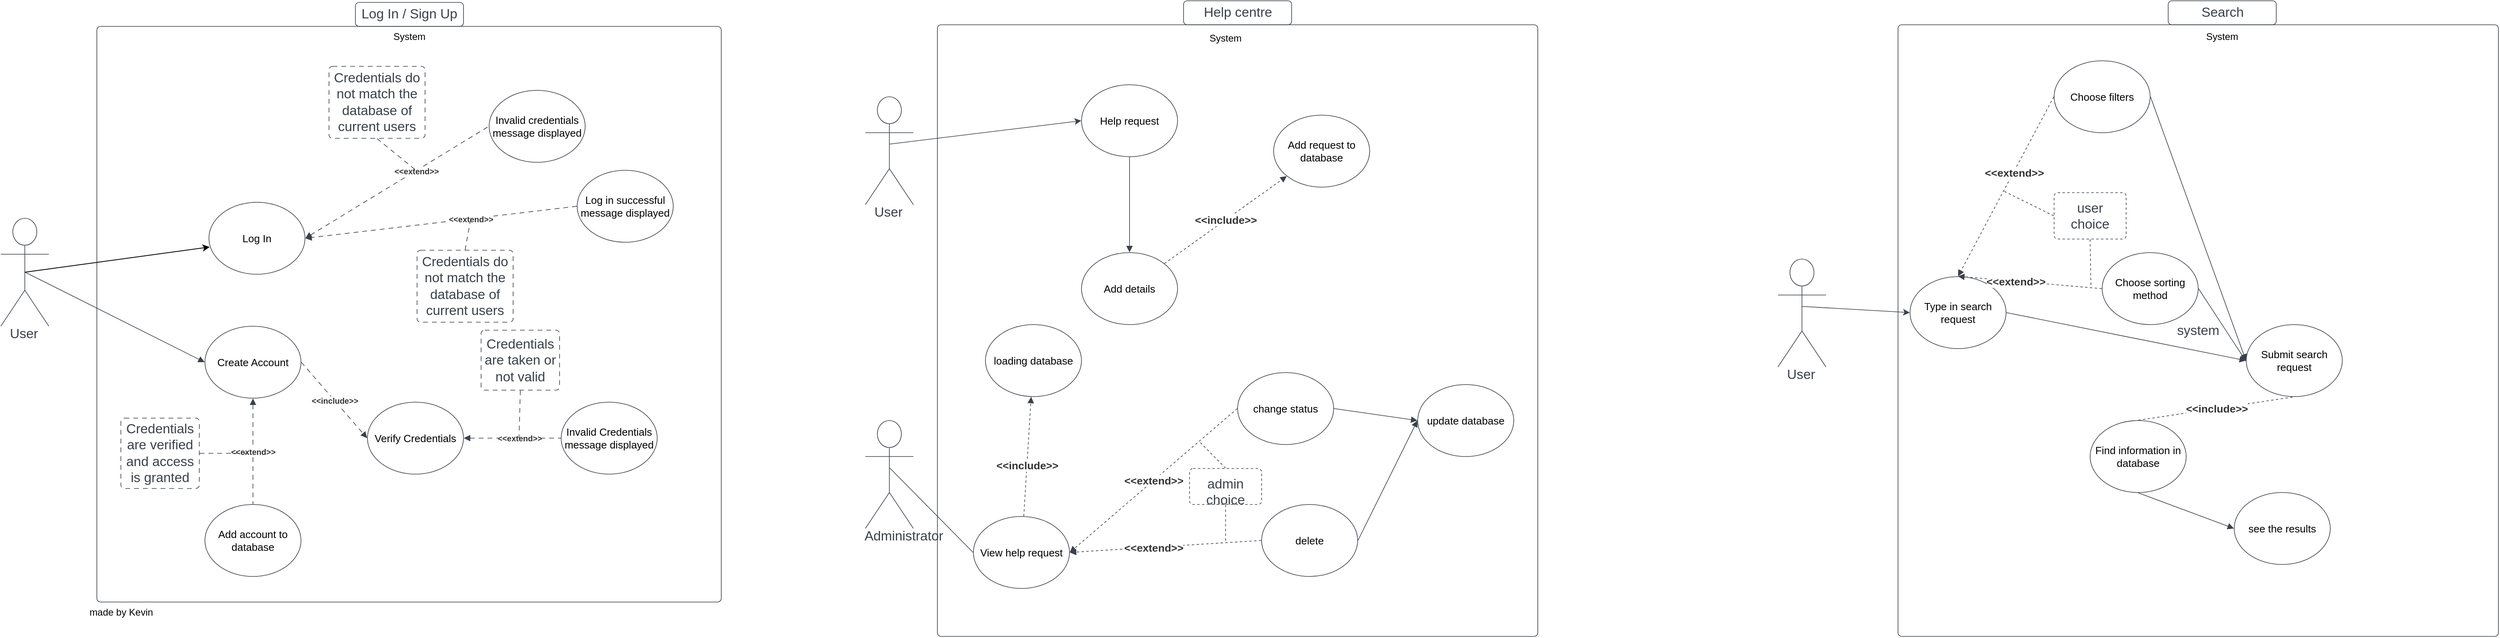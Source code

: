 <mxfile version="22.0.8" type="github">
  <diagram name="Page-1" id="Ytdvc4sDia0L2YPKh5zA">
    <mxGraphModel dx="1790" dy="2297" grid="1" gridSize="10" guides="1" tooltips="1" connect="1" arrows="1" fold="1" page="1" pageScale="1" pageWidth="827" pageHeight="1169" math="0" shadow="0">
      <root>
        <mxCell id="0" />
        <mxCell id="1" parent="0" />
        <mxCell id="6vR4dQL-GC3axhAhHZct-1" value="" style="html=1;overflow=block;blockSpacing=1;whiteSpace=wrap;container=1;pointerEvents=0;collapsible=0;recursiveResize=0;fontSize=16.7;fontColor=#3a414a;spacing=0;strokeColor=#3a414a;strokeOpacity=100;fillOpacity=0;rounded=1;absoluteArcSize=1;arcSize=9;fillColor=#000000;strokeWidth=0.8;lucidId=C6mC9e5NIt-3;" parent="1" vertex="1">
          <mxGeometry x="240" y="60" width="780" height="720" as="geometry" />
        </mxCell>
        <mxCell id="6vR4dQL-GC3axhAhHZct-6" value="Verify Credentials" style="html=1;overflow=block;blockSpacing=1;whiteSpace=wrap;ellipse;fontSize=13;spacing=3.8;strokeColor=#3a414a;strokeOpacity=100;rounded=1;absoluteArcSize=1;arcSize=9;strokeWidth=0.8;lucidId=j~mCf1Tzr66w;" parent="6vR4dQL-GC3axhAhHZct-1" vertex="1">
          <mxGeometry x="338" y="470" width="120" height="90" as="geometry" />
        </mxCell>
        <mxCell id="6vR4dQL-GC3axhAhHZct-12" value="Add account to database" style="html=1;overflow=block;blockSpacing=1;whiteSpace=wrap;ellipse;fontSize=13;spacing=3.8;strokeColor=#3a414a;strokeOpacity=100;rounded=1;absoluteArcSize=1;arcSize=9;strokeWidth=0.8;lucidId=IbnCg7UF-l9G;" parent="6vR4dQL-GC3axhAhHZct-1" vertex="1">
          <mxGeometry x="135" y="598" width="120" height="90" as="geometry" />
        </mxCell>
        <mxCell id="6vR4dQL-GC3axhAhHZct-25" value="Credentials are verified and access is granted" style="html=1;overflow=block;blockSpacing=1;whiteSpace=wrap;fontSize=16.7;fontColor=#3a414a;spacing=3.8;strokeColor=#3a414a;strokeOpacity=100;fillOpacity=0;rounded=1;absoluteArcSize=1;arcSize=9;fillColor=#000000;dashed=1;fixDash=1;dashPattern=6 5;strokeWidth=0.8;lucidId=aknCfjZeRp22;" parent="6vR4dQL-GC3axhAhHZct-1" vertex="1">
          <mxGeometry x="30" y="490" width="98" height="88" as="geometry" />
        </mxCell>
        <mxCell id="6vR4dQL-GC3axhAhHZct-4" value="Create Account" style="html=1;overflow=block;blockSpacing=1;whiteSpace=wrap;ellipse;fontSize=13;spacing=3.8;strokeColor=#3a414a;strokeOpacity=100;rounded=1;absoluteArcSize=1;arcSize=9;strokeWidth=0.8;lucidId=46mCivR2fwsK;" parent="6vR4dQL-GC3axhAhHZct-1" vertex="1">
          <mxGeometry x="135" y="375" width="120" height="90" as="geometry" />
        </mxCell>
        <mxCell id="6vR4dQL-GC3axhAhHZct-7" value="" style="html=1;jettySize=18;whiteSpace=wrap;fontSize=13;strokeColor=#3a414a;strokeOpacity=100;dashed=1;fixDash=1;dashPattern=6 5;strokeWidth=0.8;rounded=0;startArrow=none;endArrow=block;endFill=1;exitX=1.003;exitY=0.5;exitPerimeter=0;entryX=-0.003;entryY=0.5;entryPerimeter=0;lucidId=L~mCyPB0vYqP;" parent="6vR4dQL-GC3axhAhHZct-1" source="6vR4dQL-GC3axhAhHZct-4" target="6vR4dQL-GC3axhAhHZct-6" edge="1">
          <mxGeometry width="100" height="100" relative="1" as="geometry">
            <Array as="points" />
          </mxGeometry>
        </mxCell>
        <mxCell id="6vR4dQL-GC3axhAhHZct-8" value="&amp;lt;&amp;lt;include&amp;gt;&amp;gt;" style="text;html=1;resizable=0;labelBackgroundColor=default;align=center;verticalAlign=middle;fontStyle=1;fontColor=#333333;fontSize=10;" parent="6vR4dQL-GC3axhAhHZct-7" vertex="1">
          <mxGeometry relative="1" as="geometry" />
        </mxCell>
        <mxCell id="6vR4dQL-GC3axhAhHZct-13" value="" style="html=1;jettySize=18;whiteSpace=wrap;fontSize=13;strokeColor=#3a414a;strokeOpacity=100;dashed=1;fixDash=1;dashPattern=6 5;strokeWidth=0.8;rounded=0;startArrow=block;startFill=1;endArrow=none;exitX=0.5;exitY=1.004;exitPerimeter=0;entryX=0.5;entryY=-0.004;entryPerimeter=0;lucidId=VbnCiAbkZU~H;" parent="6vR4dQL-GC3axhAhHZct-1" source="6vR4dQL-GC3axhAhHZct-4" target="6vR4dQL-GC3axhAhHZct-12" edge="1">
          <mxGeometry width="100" height="100" relative="1" as="geometry">
            <Array as="points" />
          </mxGeometry>
        </mxCell>
        <mxCell id="6vR4dQL-GC3axhAhHZct-14" value="&amp;lt;&amp;lt;extend&amp;gt;&amp;gt;" style="text;html=1;resizable=0;labelBackgroundColor=default;align=center;verticalAlign=middle;fontStyle=1;fontColor=#333333;fontSize=10;" parent="6vR4dQL-GC3axhAhHZct-13" vertex="1">
          <mxGeometry relative="1" as="geometry" />
        </mxCell>
        <mxCell id="6vR4dQL-GC3axhAhHZct-15" value="Invalid Credentials message displayed" style="html=1;overflow=block;blockSpacing=1;whiteSpace=wrap;ellipse;fontSize=13;spacing=3.8;strokeColor=#3a414a;strokeOpacity=100;rounded=1;absoluteArcSize=1;arcSize=9;strokeWidth=0.8;lucidId=2cnCjqfVAo9T;" parent="6vR4dQL-GC3axhAhHZct-1" vertex="1">
          <mxGeometry x="580" y="470" width="120" height="90" as="geometry" />
        </mxCell>
        <mxCell id="6vR4dQL-GC3axhAhHZct-16" value="" style="html=1;jettySize=18;whiteSpace=wrap;fontSize=13;strokeColor=#3a414a;strokeOpacity=100;dashed=1;fixDash=1;dashPattern=6 5;strokeWidth=0.8;rounded=0;startArrow=block;startFill=1;endArrow=none;exitX=1.003;exitY=0.5;exitPerimeter=0;entryX=-0.003;entryY=0.5;entryPerimeter=0;lucidId=venC4A-9usjn;" parent="6vR4dQL-GC3axhAhHZct-1" source="6vR4dQL-GC3axhAhHZct-6" target="6vR4dQL-GC3axhAhHZct-15" edge="1">
          <mxGeometry width="100" height="100" relative="1" as="geometry">
            <Array as="points" />
          </mxGeometry>
        </mxCell>
        <mxCell id="6vR4dQL-GC3axhAhHZct-17" value="&amp;lt;&amp;lt;extend&amp;gt;&amp;gt;" style="text;html=1;resizable=0;labelBackgroundColor=default;align=center;verticalAlign=middle;fontStyle=1;fontColor=#333333;fontSize=10;" parent="6vR4dQL-GC3axhAhHZct-16" vertex="1">
          <mxGeometry x="0.137" relative="1" as="geometry" />
        </mxCell>
        <mxCell id="6vR4dQL-GC3axhAhHZct-18" value="Credentials are taken or not valid" style="html=1;overflow=block;blockSpacing=1;whiteSpace=wrap;fontSize=16.7;fontColor=#3a414a;spacing=3.8;strokeColor=#3a414a;strokeOpacity=100;fillOpacity=0;rounded=1;absoluteArcSize=1;arcSize=9;fillColor=#000000;dashed=1;fixDash=1;dashPattern=6 5;strokeWidth=0.8;lucidId=-enCEf3ejthg;" parent="6vR4dQL-GC3axhAhHZct-1" vertex="1">
          <mxGeometry x="480" y="380" width="98" height="75" as="geometry" />
        </mxCell>
        <mxCell id="6vR4dQL-GC3axhAhHZct-19" value="" style="html=1;jettySize=18;whiteSpace=wrap;fontSize=13;strokeColor=#3a414a;strokeOpacity=100;dashed=1;fixDash=1;dashPattern=6 5;strokeWidth=0.8;rounded=0;startArrow=none;endArrow=none;exitX=0.5;exitY=1.005;exitPerimeter=0;lucidId=JgnC6-sNVd.s;entryX=0;entryY=0;entryDx=0;entryDy=0;" parent="6vR4dQL-GC3axhAhHZct-1" source="6vR4dQL-GC3axhAhHZct-18" target="6vR4dQL-GC3axhAhHZct-17" edge="1">
          <mxGeometry width="100" height="100" relative="1" as="geometry">
            <Array as="points" />
            <mxPoint x="510" y="195" as="targetPoint" />
          </mxGeometry>
        </mxCell>
        <mxCell id="6vR4dQL-GC3axhAhHZct-50" value="Log In" style="html=1;overflow=block;blockSpacing=1;whiteSpace=wrap;ellipse;fontSize=13;spacing=3.8;strokeColor=#3a414a;strokeOpacity=100;rounded=1;absoluteArcSize=1;arcSize=9;strokeWidth=0.8;lucidId=1TnCeRcBgIai;" parent="6vR4dQL-GC3axhAhHZct-1" vertex="1">
          <mxGeometry x="140" y="220" width="120" height="90" as="geometry" />
        </mxCell>
        <mxCell id="6vR4dQL-GC3axhAhHZct-51" value="Invalid credentials message displayed" style="html=1;overflow=block;blockSpacing=1;whiteSpace=wrap;ellipse;fontSize=13;spacing=3.8;strokeColor=#3a414a;strokeOpacity=100;rounded=1;absoluteArcSize=1;arcSize=9;strokeWidth=0.8;lucidId=mUnCxv-QGtzJ;" parent="6vR4dQL-GC3axhAhHZct-1" vertex="1">
          <mxGeometry x="490" y="80" width="120" height="90" as="geometry" />
        </mxCell>
        <mxCell id="6vR4dQL-GC3axhAhHZct-52" value="" style="html=1;jettySize=18;whiteSpace=wrap;fontSize=13;strokeColor=#3a414a;strokeOpacity=100;dashed=1;fixDash=1;dashPattern=6 5;strokeWidth=0.8;rounded=0;startArrow=block;startFill=1;endArrow=none;exitX=1.003;exitY=0.5;exitPerimeter=0;entryX=-0.003;entryY=0.5;entryPerimeter=0;lucidId=pUnCNJh5Bu_f;" parent="6vR4dQL-GC3axhAhHZct-1" source="6vR4dQL-GC3axhAhHZct-50" target="6vR4dQL-GC3axhAhHZct-51" edge="1">
          <mxGeometry width="100" height="100" relative="1" as="geometry">
            <Array as="points" />
          </mxGeometry>
        </mxCell>
        <mxCell id="6vR4dQL-GC3axhAhHZct-53" value="&amp;lt;&amp;lt;extend&amp;gt;&amp;gt;" style="text;html=1;resizable=0;labelBackgroundColor=default;align=center;verticalAlign=middle;fontStyle=1;fontColor=#333333;fontSize=10;" parent="6vR4dQL-GC3axhAhHZct-52" vertex="1">
          <mxGeometry x="0.208" relative="1" as="geometry" />
        </mxCell>
        <mxCell id="6vR4dQL-GC3axhAhHZct-54" value="Credentials do not match the database of current users" style="html=1;overflow=block;blockSpacing=1;whiteSpace=wrap;fontSize=16.7;fontColor=#3a414a;spacing=3.8;strokeColor=#3a414a;strokeOpacity=100;fillOpacity=0;rounded=1;absoluteArcSize=1;arcSize=9;fillColor=#000000;dashed=1;fixDash=1;dashPattern=6 5;strokeWidth=0.8;lucidId=3UnC29L0p1P6;" parent="6vR4dQL-GC3axhAhHZct-1" vertex="1">
          <mxGeometry x="290" y="50" width="120" height="90" as="geometry" />
        </mxCell>
        <mxCell id="6vR4dQL-GC3axhAhHZct-55" value="" style="html=1;jettySize=18;whiteSpace=wrap;fontSize=13;strokeColor=#3a414a;strokeOpacity=100;dashed=1;fixDash=1;dashPattern=6 5;strokeWidth=0.8;rounded=0;startArrow=none;endArrow=none;exitX=0.5;exitY=1.004;exitPerimeter=0;lucidId=wVnC6unMUMuJ;entryX=0;entryY=0;entryDx=0;entryDy=0;" parent="6vR4dQL-GC3axhAhHZct-1" source="6vR4dQL-GC3axhAhHZct-54" target="6vR4dQL-GC3axhAhHZct-53" edge="1">
          <mxGeometry width="100" height="100" relative="1" as="geometry">
            <Array as="points" />
            <mxPoint x="320" y="190" as="targetPoint" />
          </mxGeometry>
        </mxCell>
        <mxCell id="6vR4dQL-GC3axhAhHZct-56" value="Log in successful message displayed" style="html=1;overflow=block;blockSpacing=1;whiteSpace=wrap;ellipse;fontSize=13;spacing=3.8;strokeColor=#3a414a;strokeOpacity=100;rounded=1;absoluteArcSize=1;arcSize=9;strokeWidth=0.8;lucidId=MVnCm_vyAcN7;" parent="6vR4dQL-GC3axhAhHZct-1" vertex="1">
          <mxGeometry x="600" y="180" width="120" height="90" as="geometry" />
        </mxCell>
        <mxCell id="6vR4dQL-GC3axhAhHZct-57" value="" style="html=1;jettySize=18;whiteSpace=wrap;fontSize=13;strokeColor=#3a414a;strokeOpacity=100;dashed=1;fixDash=1;dashPattern=6 5;strokeWidth=0.8;rounded=0;startArrow=none;endArrow=block;endFill=1;exitX=-0.003;exitY=0.5;exitPerimeter=0;entryX=1.003;entryY=0.5;entryPerimeter=0;lucidId=PVnCwPI7EpMv;" parent="6vR4dQL-GC3axhAhHZct-1" source="6vR4dQL-GC3axhAhHZct-56" target="6vR4dQL-GC3axhAhHZct-50" edge="1">
          <mxGeometry width="100" height="100" relative="1" as="geometry">
            <Array as="points" />
          </mxGeometry>
        </mxCell>
        <mxCell id="6vR4dQL-GC3axhAhHZct-58" value="&amp;lt;&amp;lt;extend&amp;gt;&amp;gt;" style="text;html=1;resizable=0;labelBackgroundColor=default;align=center;verticalAlign=middle;fontStyle=1;fontColor=#333333;fontSize=10;" parent="6vR4dQL-GC3axhAhHZct-57" vertex="1">
          <mxGeometry x="-0.219" relative="1" as="geometry" />
        </mxCell>
        <mxCell id="6vR4dQL-GC3axhAhHZct-59" value="Credentials do not match the database of current users" style="html=1;overflow=block;blockSpacing=1;whiteSpace=wrap;fontSize=16.7;fontColor=#3a414a;spacing=3.8;strokeColor=#3a414a;strokeOpacity=100;fillOpacity=0;rounded=1;absoluteArcSize=1;arcSize=9;fillColor=#000000;dashed=1;fixDash=1;dashPattern=6 5;strokeWidth=0.8;lucidId=vWnCCHJRT5i2;" parent="6vR4dQL-GC3axhAhHZct-1" vertex="1">
          <mxGeometry x="400" y="280" width="120" height="90" as="geometry" />
        </mxCell>
        <mxCell id="6vR4dQL-GC3axhAhHZct-60" value="" style="html=1;jettySize=18;whiteSpace=wrap;fontSize=13;strokeColor=#3a414a;strokeOpacity=100;dashed=1;fixDash=1;dashPattern=6 5;strokeWidth=0.8;rounded=0;startArrow=none;endArrow=none;exitX=0.5;exitY=-0.004;exitPerimeter=0;lucidId=HWnCu70s5fXD;entryX=0;entryY=0;entryDx=0;entryDy=0;" parent="6vR4dQL-GC3axhAhHZct-1" source="6vR4dQL-GC3axhAhHZct-59" target="6vR4dQL-GC3axhAhHZct-58" edge="1">
          <mxGeometry width="100" height="100" relative="1" as="geometry">
            <Array as="points" />
            <mxPoint x="320" y="310" as="targetPoint" />
          </mxGeometry>
        </mxCell>
        <mxCell id="6vR4dQL-GC3axhAhHZct-3" value="User" style="html=1;overflow=block;blockSpacing=1;shape=umlActor;labelPosition=center;verticalLabelPosition=bottom;verticalAlign=top;whiteSpace=nowrap;fontSize=16.7;fontColor=#3a414a;spacing=0;strokeColor=#3a414a;strokeOpacity=100;rounded=1;absoluteArcSize=1;arcSize=9;strokeWidth=0.8;lucidId=U6mCrDSgNbLb;" parent="1" vertex="1">
          <mxGeometry x="120" y="300" width="60" height="135" as="geometry" />
        </mxCell>
        <mxCell id="6vR4dQL-GC3axhAhHZct-5" value="" style="html=1;jettySize=18;whiteSpace=wrap;fontSize=13;strokeColor=#3a414a;strokeOpacity=100;strokeWidth=0.8;rounded=0;startArrow=block;startFill=1;endArrow=none;exitX=-0.003;exitY=0.5;exitPerimeter=0;entryX=0.507;entryY=0.5;entryPerimeter=0;lucidId=..mC2ShL9e-b;" parent="1" source="6vR4dQL-GC3axhAhHZct-4" target="6vR4dQL-GC3axhAhHZct-3" edge="1">
          <mxGeometry width="100" height="100" relative="1" as="geometry">
            <Array as="points" />
          </mxGeometry>
        </mxCell>
        <mxCell id="6vR4dQL-GC3axhAhHZct-26" value="" style="html=1;jettySize=18;whiteSpace=wrap;fontSize=13;strokeColor=#3a414a;strokeOpacity=100;dashed=1;fixDash=1;dashPattern=6 5;strokeWidth=0.8;rounded=0;startArrow=none;endArrow=none;exitX=1.004;exitY=0.5;exitPerimeter=0;lucidId=DknCMLLJci.X;" parent="1" source="6vR4dQL-GC3axhAhHZct-25" edge="1">
          <mxGeometry width="100" height="100" relative="1" as="geometry">
            <Array as="points" />
            <mxPoint x="430" y="594" as="targetPoint" />
          </mxGeometry>
        </mxCell>
        <mxCell id="6vR4dQL-GC3axhAhHZct-31" value="Log In / Sign Up" style="html=1;overflow=block;blockSpacing=1;whiteSpace=wrap;fontSize=16.7;fontColor=#3a414a;spacing=3.8;strokeColor=#3a414a;strokeOpacity=100;fillOpacity=0;rounded=1;absoluteArcSize=1;arcSize=9;fillColor=#000000;strokeWidth=0.8;lucidId=YAnCTzveyhfe;" parent="1" vertex="1">
          <mxGeometry x="563" y="30" width="135" height="30" as="geometry" />
        </mxCell>
        <mxCell id="6vR4dQL-GC3axhAhHZct-46" value="System" style="text;html=1;align=center;verticalAlign=middle;resizable=0;points=[];autosize=1;strokeColor=none;fillColor=none;" parent="1" vertex="1">
          <mxGeometry x="600" y="58" width="60" height="30" as="geometry" />
        </mxCell>
        <mxCell id="6vR4dQL-GC3axhAhHZct-48" value="made by Kevin" style="text;html=1;align=center;verticalAlign=middle;resizable=0;points=[];autosize=1;strokeColor=none;fillColor=none;" parent="1" vertex="1">
          <mxGeometry x="220" y="778" width="100" height="30" as="geometry" />
        </mxCell>
        <mxCell id="6vR4dQL-GC3axhAhHZct-61" style="rounded=0;orthogonalLoop=1;jettySize=auto;html=1;exitX=0.5;exitY=0.5;exitDx=0;exitDy=0;exitPerimeter=0;entryX=0.008;entryY=0.622;entryDx=0;entryDy=0;entryPerimeter=0;" parent="1" source="6vR4dQL-GC3axhAhHZct-3" target="6vR4dQL-GC3axhAhHZct-50" edge="1">
          <mxGeometry relative="1" as="geometry" />
        </mxCell>
        <mxCell id="1OJHstHyKNJNklW6DiGo-155" value="" style="html=1;overflow=block;blockSpacing=1;whiteSpace=wrap;container=1;pointerEvents=0;collapsible=0;recursiveResize=0;fontSize=16.7;fontColor=#3a414a;spacing=0;strokeColor=#3a414a;strokeOpacity=100;fillOpacity=0;rounded=1;absoluteArcSize=1;arcSize=9;fillColor=#000000;strokeWidth=0.8;lucidId=BeGFD0pLSkw_;" parent="1" vertex="1">
          <mxGeometry x="1290" y="58" width="750" height="765" as="geometry" />
        </mxCell>
        <mxCell id="Bqvic-vJyQrLB7bYGRzd-67" value="System" style="text;html=1;strokeColor=none;fillColor=none;align=center;verticalAlign=middle;whiteSpace=wrap;rounded=0;" vertex="1" parent="1OJHstHyKNJNklW6DiGo-155">
          <mxGeometry x="330" y="2" width="60" height="30" as="geometry" />
        </mxCell>
        <mxCell id="1OJHstHyKNJNklW6DiGo-156" value="User" style="html=1;overflow=block;blockSpacing=1;shape=umlActor;labelPosition=center;verticalLabelPosition=bottom;verticalAlign=top;whiteSpace=nowrap;fontSize=16.7;fontColor=#3a414a;spacing=0;strokeColor=#3a414a;strokeOpacity=100;rounded=1;absoluteArcSize=1;arcSize=9;strokeWidth=0.8;lucidId=vpGFVkSyYXx9;" parent="1" vertex="1">
          <mxGeometry x="1200" y="148" width="60" height="135" as="geometry" />
        </mxCell>
        <mxCell id="1OJHstHyKNJNklW6DiGo-157" value="Help request" style="html=1;overflow=block;blockSpacing=1;whiteSpace=wrap;ellipse;fontSize=13;spacing=3.8;strokeColor=#3a414a;strokeOpacity=100;rounded=1;absoluteArcSize=1;arcSize=9;strokeWidth=0.8;lucidId=ZpGFaHIB0dEf;" parent="1" vertex="1">
          <mxGeometry x="1470" y="133" width="120" height="90" as="geometry" />
        </mxCell>
        <mxCell id="1OJHstHyKNJNklW6DiGo-158" value="Add request to database" style="html=1;overflow=block;blockSpacing=1;whiteSpace=wrap;ellipse;fontSize=13;spacing=3.8;strokeColor=#3a414a;strokeOpacity=100;rounded=1;absoluteArcSize=1;arcSize=9;strokeWidth=0.8;lucidId=GtGF5D6FXER~;" parent="1" vertex="1">
          <mxGeometry x="1710" y="171" width="120" height="90" as="geometry" />
        </mxCell>
        <mxCell id="1OJHstHyKNJNklW6DiGo-159" value="" style="html=1;jettySize=18;whiteSpace=wrap;fontSize=13;strokeColor=#3a414a;strokeOpacity=100;strokeWidth=0.8;rounded=0;startArrow=none;exitX=0.506;exitY=0.439;exitPerimeter=0;entryX=-0.003;entryY=0.5;entryPerimeter=0;lucidId=4uGFILEftq11;" parent="1" source="1OJHstHyKNJNklW6DiGo-156" target="1OJHstHyKNJNklW6DiGo-157" edge="1">
          <mxGeometry width="100" height="100" relative="1" as="geometry">
            <Array as="points" />
          </mxGeometry>
        </mxCell>
        <mxCell id="1OJHstHyKNJNklW6DiGo-160" value="Add details" style="html=1;overflow=block;blockSpacing=1;whiteSpace=wrap;ellipse;fontSize=13;spacing=3.8;strokeColor=#3a414a;strokeOpacity=100;rounded=1;absoluteArcSize=1;arcSize=9;strokeWidth=0.8;lucidId=4vGFCigN5jJ.;" parent="1" vertex="1">
          <mxGeometry x="1470" y="343" width="120" height="90" as="geometry" />
        </mxCell>
        <mxCell id="1OJHstHyKNJNklW6DiGo-161" value="" style="html=1;jettySize=18;whiteSpace=wrap;fontSize=13;strokeColor=#3a414a;strokeOpacity=100;strokeWidth=0.8;rounded=0;startArrow=none;endArrow=block;endFill=1;exitX=0.5;exitY=1.004;exitPerimeter=0;entryX=0.5;entryY=-0.004;entryPerimeter=0;lucidId=jwGFqHiYJGC7;" parent="1" source="1OJHstHyKNJNklW6DiGo-157" target="1OJHstHyKNJNklW6DiGo-160" edge="1">
          <mxGeometry width="100" height="100" relative="1" as="geometry">
            <Array as="points" />
          </mxGeometry>
        </mxCell>
        <mxCell id="1OJHstHyKNJNklW6DiGo-162" value="" style="html=1;jettySize=18;whiteSpace=wrap;fontSize=13;strokeColor=#3a414a;strokeOpacity=100;dashed=1;fixDash=1;strokeWidth=0.8;rounded=0;startArrow=none;endArrow=block;endFill=1;exitX=0.863;exitY=0.152;exitPerimeter=0;entryX=0.137;entryY=0.848;entryPerimeter=0;lucidId=JwGFjEyW~94H;" parent="1" source="1OJHstHyKNJNklW6DiGo-160" target="1OJHstHyKNJNklW6DiGo-158" edge="1">
          <mxGeometry width="100" height="100" relative="1" as="geometry">
            <Array as="points" />
          </mxGeometry>
        </mxCell>
        <mxCell id="1OJHstHyKNJNklW6DiGo-163" value="&amp;lt;&amp;lt;include&amp;gt;&amp;gt;" style="text;html=1;resizable=0;labelBackgroundColor=default;align=center;verticalAlign=middle;fontStyle=1;fontColor=#333333;fontSize=13.3;" parent="1OJHstHyKNJNklW6DiGo-162" vertex="1">
          <mxGeometry relative="1" as="geometry" />
        </mxCell>
        <mxCell id="1OJHstHyKNJNklW6DiGo-164" value="Administrator" style="html=1;overflow=block;blockSpacing=1;shape=umlActor;labelPosition=center;verticalLabelPosition=bottom;verticalAlign=top;whiteSpace=nowrap;fontSize=16.7;fontColor=#3a414a;spacing=0;strokeColor=#3a414a;strokeOpacity=100;rounded=1;absoluteArcSize=1;arcSize=9;strokeWidth=0.8;lucidId=nzGFpYim143f;" parent="1" vertex="1">
          <mxGeometry x="1200" y="553" width="60" height="135" as="geometry" />
        </mxCell>
        <mxCell id="1OJHstHyKNJNklW6DiGo-165" value="View help request" style="html=1;overflow=block;blockSpacing=1;whiteSpace=wrap;ellipse;fontSize=13;spacing=3.8;strokeColor=#3a414a;strokeOpacity=100;rounded=1;absoluteArcSize=1;arcSize=9;strokeWidth=0.8;lucidId=.zGFiMqKMeuo;" parent="1" vertex="1">
          <mxGeometry x="1335" y="673" width="120" height="90" as="geometry" />
        </mxCell>
        <mxCell id="1OJHstHyKNJNklW6DiGo-166" value="" style="html=1;jettySize=18;whiteSpace=wrap;fontSize=13;strokeColor=#3a414a;strokeOpacity=100;strokeWidth=0.8;rounded=0;startArrow=none;endArrow=none;exitX=0.506;exitY=0.439;exitPerimeter=0;entryX=-0.003;entryY=0.5;entryPerimeter=0;lucidId=JIGFXTbBV3~T;" parent="1" source="1OJHstHyKNJNklW6DiGo-164" target="1OJHstHyKNJNklW6DiGo-165" edge="1">
          <mxGeometry width="100" height="100" relative="1" as="geometry">
            <Array as="points" />
          </mxGeometry>
        </mxCell>
        <mxCell id="1OJHstHyKNJNklW6DiGo-167" value="loading database" style="html=1;overflow=block;blockSpacing=1;whiteSpace=wrap;ellipse;fontSize=13;spacing=3.8;strokeColor=#3a414a;strokeOpacity=100;rounded=1;absoluteArcSize=1;arcSize=9;strokeWidth=0.8;lucidId=fMGF3glqqR0~;" parent="1" vertex="1">
          <mxGeometry x="1350" y="433" width="120" height="90" as="geometry" />
        </mxCell>
        <mxCell id="1OJHstHyKNJNklW6DiGo-168" value="change status" style="html=1;overflow=block;blockSpacing=1;whiteSpace=wrap;ellipse;fontSize=13;spacing=3.8;strokeColor=#3a414a;strokeOpacity=100;rounded=1;absoluteArcSize=1;arcSize=9;strokeWidth=0.8;lucidId=aNGFNYM4~sqP;" parent="1" vertex="1">
          <mxGeometry x="1665" y="493" width="120" height="90" as="geometry" />
        </mxCell>
        <mxCell id="1OJHstHyKNJNklW6DiGo-169" value="delete" style="html=1;overflow=block;blockSpacing=1;whiteSpace=wrap;ellipse;fontSize=13;spacing=3.8;strokeColor=#3a414a;strokeOpacity=100;rounded=1;absoluteArcSize=1;arcSize=9;strokeWidth=0.8;lucidId=_NGFpUlW80gB;" parent="1" vertex="1">
          <mxGeometry x="1695" y="658" width="120" height="90" as="geometry" />
        </mxCell>
        <mxCell id="1OJHstHyKNJNklW6DiGo-170" value="update database" style="html=1;overflow=block;blockSpacing=1;whiteSpace=wrap;ellipse;fontSize=13;spacing=3.8;strokeColor=#3a414a;strokeOpacity=100;rounded=1;absoluteArcSize=1;arcSize=9;strokeWidth=0.8;lucidId=qOGFqpb~3_iu;" parent="1" vertex="1">
          <mxGeometry x="1890" y="508" width="120" height="90" as="geometry" />
        </mxCell>
        <mxCell id="1OJHstHyKNJNklW6DiGo-171" value="" style="html=1;jettySize=18;whiteSpace=wrap;fontSize=13;strokeColor=#3a414a;strokeOpacity=100;dashed=1;fixDash=1;strokeWidth=0.8;rounded=0;startArrow=none;endArrow=block;endFill=1;exitX=0.524;exitY=-0.003;exitPerimeter=0;entryX=0.476;entryY=1.003;entryPerimeter=0;lucidId=QOGFMjzzVc_C;" parent="1" source="1OJHstHyKNJNklW6DiGo-165" target="1OJHstHyKNJNklW6DiGo-167" edge="1">
          <mxGeometry width="100" height="100" relative="1" as="geometry">
            <Array as="points" />
          </mxGeometry>
        </mxCell>
        <mxCell id="1OJHstHyKNJNklW6DiGo-172" value="&amp;lt;&amp;lt;include&amp;gt;&amp;gt;" style="text;html=1;resizable=0;labelBackgroundColor=default;align=center;verticalAlign=middle;fontStyle=1;fontColor=#333333;fontSize=13.3;" parent="1OJHstHyKNJNklW6DiGo-171" vertex="1">
          <mxGeometry x="-0.145" relative="1" as="geometry" />
        </mxCell>
        <mxCell id="1OJHstHyKNJNklW6DiGo-173" value="" style="html=1;jettySize=18;whiteSpace=wrap;fontSize=13;strokeColor=#3a414a;strokeOpacity=100;dashed=1;fixDash=1;strokeWidth=0.8;rounded=0;startArrow=none;endArrow=block;endFill=1;exitX=-0.003;exitY=0.5;exitPerimeter=0;entryX=1.003;entryY=0.5;entryPerimeter=0;lucidId=vPGFeowx-j0X;" parent="1" source="1OJHstHyKNJNklW6DiGo-169" target="1OJHstHyKNJNklW6DiGo-165" edge="1">
          <mxGeometry width="100" height="100" relative="1" as="geometry">
            <Array as="points" />
          </mxGeometry>
        </mxCell>
        <mxCell id="1OJHstHyKNJNklW6DiGo-174" value="&amp;lt;&amp;lt;extend&amp;gt;&amp;gt;" style="text;html=1;resizable=0;labelBackgroundColor=default;align=center;verticalAlign=middle;fontStyle=1;fontColor=#333333;fontSize=13.3;" parent="1OJHstHyKNJNklW6DiGo-173" vertex="1">
          <mxGeometry x="0.127" relative="1" as="geometry" />
        </mxCell>
        <mxCell id="1OJHstHyKNJNklW6DiGo-175" value="" style="html=1;jettySize=18;whiteSpace=wrap;fontSize=13;strokeColor=#3a414a;strokeOpacity=100;dashed=1;fixDash=1;strokeWidth=0.8;rounded=0;startArrow=none;endArrow=block;endFill=1;exitX=-0.003;exitY=0.5;exitPerimeter=0;entryX=1.003;entryY=0.5;entryPerimeter=0;lucidId=CPGFaKpSsygV;" parent="1" source="1OJHstHyKNJNklW6DiGo-168" target="1OJHstHyKNJNklW6DiGo-165" edge="1">
          <mxGeometry width="100" height="100" relative="1" as="geometry">
            <Array as="points" />
          </mxGeometry>
        </mxCell>
        <mxCell id="1OJHstHyKNJNklW6DiGo-176" value="&amp;lt;&amp;lt;extend&amp;gt;&amp;gt;" style="text;html=1;resizable=0;labelBackgroundColor=default;align=center;verticalAlign=middle;fontStyle=1;fontColor=#333333;fontSize=13.3;" parent="1OJHstHyKNJNklW6DiGo-175" vertex="1">
          <mxGeometry relative="1" as="geometry" />
        </mxCell>
        <mxCell id="1OJHstHyKNJNklW6DiGo-177" value="" style="html=1;jettySize=18;whiteSpace=wrap;fontSize=13;strokeColor=#3a414a;strokeOpacity=100;strokeWidth=0.8;rounded=0;startArrow=none;endArrow=block;endFill=1;exitX=1.003;exitY=0.5;exitPerimeter=0;entryX=-0.003;entryY=0.5;entryPerimeter=0;lucidId=nQGFM1hmXuUh;" parent="1" source="1OJHstHyKNJNklW6DiGo-168" target="1OJHstHyKNJNklW6DiGo-170" edge="1">
          <mxGeometry width="100" height="100" relative="1" as="geometry">
            <Array as="points" />
          </mxGeometry>
        </mxCell>
        <mxCell id="1OJHstHyKNJNklW6DiGo-178" value="" style="html=1;jettySize=18;whiteSpace=wrap;fontSize=13;strokeColor=#3a414a;strokeOpacity=100;strokeWidth=0.8;rounded=0;startArrow=none;endArrow=block;endFill=1;exitX=1.003;exitY=0.5;exitPerimeter=0;entryX=-0.003;entryY=0.5;entryPerimeter=0;lucidId=AQGF8owcf9k7;" parent="1" source="1OJHstHyKNJNklW6DiGo-169" target="1OJHstHyKNJNklW6DiGo-170" edge="1">
          <mxGeometry width="100" height="100" relative="1" as="geometry">
            <Array as="points" />
          </mxGeometry>
        </mxCell>
        <mxCell id="1OJHstHyKNJNklW6DiGo-179" value="admin choice" style="html=1;overflow=block;blockSpacing=1;whiteSpace=wrap;fontSize=16.7;fontColor=#3a414a;spacing=9;strokeColor=#3a414a;strokeOpacity=100;rounded=1;absoluteArcSize=1;arcSize=9;dashed=1;fixDash=1;strokeWidth=0.8;lucidId=5SGFgEWi7IgW;" parent="1" vertex="1">
          <mxGeometry x="1605" y="613" width="90" height="45" as="geometry" />
        </mxCell>
        <mxCell id="1OJHstHyKNJNklW6DiGo-180" value="" style="html=1;jettySize=18;whiteSpace=wrap;fontSize=13;strokeColor=#3a414a;strokeOpacity=100;dashed=1;fixDash=1;strokeWidth=0.8;rounded=0;startArrow=none;endArrow=none;exitX=0.5;exitY=-0.008;exitPerimeter=0;lucidId=wTGFry7qydg7;" parent="1" source="1OJHstHyKNJNklW6DiGo-179" edge="1">
          <mxGeometry width="100" height="100" relative="1" as="geometry">
            <Array as="points" />
            <mxPoint x="1617" y="579" as="targetPoint" />
          </mxGeometry>
        </mxCell>
        <mxCell id="1OJHstHyKNJNklW6DiGo-181" value="" style="html=1;jettySize=18;whiteSpace=wrap;fontSize=13;strokeColor=#3a414a;strokeOpacity=100;dashed=1;fixDash=1;strokeWidth=0.8;rounded=0;startArrow=none;endArrow=none;exitX=0.5;exitY=1.008;exitPerimeter=0;lucidId=KTGFtxrxzj0g;" parent="1" source="1OJHstHyKNJNklW6DiGo-179" edge="1">
          <mxGeometry width="100" height="100" relative="1" as="geometry">
            <Array as="points" />
            <mxPoint x="1650" y="706" as="targetPoint" />
          </mxGeometry>
        </mxCell>
        <mxCell id="1OJHstHyKNJNklW6DiGo-182" value="Help centre" style="html=1;overflow=block;blockSpacing=1;whiteSpace=wrap;fontSize=16.7;fontColor=#3a414a;spacing=3.8;strokeColor=#3a414a;strokeOpacity=100;fillOpacity=0;rounded=1;absoluteArcSize=1;arcSize=9;fillColor=#000000;strokeWidth=0.8;lucidId=YAnCTzveyhfe;" parent="1" vertex="1">
          <mxGeometry x="1597.5" y="28" width="135" height="30" as="geometry" />
        </mxCell>
        <mxCell id="Bqvic-vJyQrLB7bYGRzd-45" value="system" style="html=1;overflow=block;blockSpacing=1;whiteSpace=wrap;container=1;pointerEvents=0;collapsible=0;recursiveResize=0;fontSize=16.7;fontColor=#3a414a;spacing=0;strokeColor=#3a414a;strokeOpacity=100;fillOpacity=0;rounded=1;absoluteArcSize=1;arcSize=9;fillColor=#000000;strokeWidth=0.8;lucidId=N~JHaBFP2N3E;" vertex="1" parent="1">
          <mxGeometry x="2490" y="58" width="750" height="765" as="geometry" />
        </mxCell>
        <mxCell id="Bqvic-vJyQrLB7bYGRzd-68" value="System" style="text;html=1;strokeColor=none;fillColor=none;align=center;verticalAlign=middle;whiteSpace=wrap;rounded=0;" vertex="1" parent="Bqvic-vJyQrLB7bYGRzd-45">
          <mxGeometry x="375" width="60" height="30" as="geometry" />
        </mxCell>
        <mxCell id="Bqvic-vJyQrLB7bYGRzd-46" value="User" style="html=1;overflow=block;blockSpacing=1;shape=umlActor;labelPosition=center;verticalLabelPosition=bottom;verticalAlign=top;whiteSpace=nowrap;fontSize=16.7;fontColor=#3a414a;spacing=0;strokeColor=#3a414a;strokeOpacity=100;rounded=1;absoluteArcSize=1;arcSize=9;strokeWidth=0.8;lucidId=N~JHmBPDwIQM;" vertex="1" parent="1">
          <mxGeometry x="2340" y="351" width="60" height="135" as="geometry" />
        </mxCell>
        <mxCell id="Bqvic-vJyQrLB7bYGRzd-47" value="Type in search request" style="html=1;overflow=block;blockSpacing=1;whiteSpace=wrap;ellipse;fontSize=13;spacing=3.8;strokeColor=#3a414a;strokeOpacity=100;rounded=1;absoluteArcSize=1;arcSize=9;strokeWidth=0.8;lucidId=N~JH9~ZH~qYt;" vertex="1" parent="1">
          <mxGeometry x="2505" y="373" width="120" height="90" as="geometry" />
        </mxCell>
        <mxCell id="Bqvic-vJyQrLB7bYGRzd-48" value="" style="html=1;jettySize=18;whiteSpace=wrap;fontSize=13;strokeColor=#3a414a;strokeOpacity=100;strokeWidth=0.8;rounded=0;startArrow=none;exitX=0.506;exitY=0.439;exitPerimeter=0;entryX=-0.003;entryY=0.5;entryPerimeter=0;lucidId=N~JHFVCOYIaK;" edge="1" parent="1" source="Bqvic-vJyQrLB7bYGRzd-46" target="Bqvic-vJyQrLB7bYGRzd-47">
          <mxGeometry width="100" height="100" relative="1" as="geometry">
            <Array as="points" />
          </mxGeometry>
        </mxCell>
        <mxCell id="Bqvic-vJyQrLB7bYGRzd-49" value="Choose filters" style="html=1;overflow=block;blockSpacing=1;whiteSpace=wrap;ellipse;fontSize=13;spacing=3.8;strokeColor=#3a414a;strokeOpacity=100;rounded=1;absoluteArcSize=1;arcSize=9;strokeWidth=0.8;lucidId=3AKHNt8c~iTE;" vertex="1" parent="1">
          <mxGeometry x="2685" y="103" width="120" height="90" as="geometry" />
        </mxCell>
        <mxCell id="Bqvic-vJyQrLB7bYGRzd-50" value="Choose sorting method" style="html=1;overflow=block;blockSpacing=1;whiteSpace=wrap;ellipse;fontSize=13;spacing=3.8;strokeColor=#3a414a;strokeOpacity=100;rounded=1;absoluteArcSize=1;arcSize=9;strokeWidth=0.8;lucidId=4AKHBS.n0QWH;" vertex="1" parent="1">
          <mxGeometry x="2745" y="343" width="120" height="90" as="geometry" />
        </mxCell>
        <mxCell id="Bqvic-vJyQrLB7bYGRzd-51" value="Submit search request" style="html=1;overflow=block;blockSpacing=1;whiteSpace=wrap;ellipse;fontSize=13;spacing=3.8;strokeColor=#3a414a;strokeOpacity=100;rounded=1;absoluteArcSize=1;arcSize=9;strokeWidth=0.8;lucidId=5AKHC8ERSOxO;" vertex="1" parent="1">
          <mxGeometry x="2925" y="433" width="120" height="90" as="geometry" />
        </mxCell>
        <mxCell id="Bqvic-vJyQrLB7bYGRzd-52" value="" style="html=1;jettySize=18;whiteSpace=wrap;fontSize=13;strokeColor=#3a414a;strokeOpacity=100;strokeWidth=0.8;rounded=0;startArrow=none;endArrow=block;endFill=1;exitX=1.003;exitY=0.5;exitPerimeter=0;entryX=-0.003;entryY=0.5;entryPerimeter=0;lucidId=ECKHcKHKESN7;" edge="1" parent="1" source="Bqvic-vJyQrLB7bYGRzd-47" target="Bqvic-vJyQrLB7bYGRzd-51">
          <mxGeometry width="100" height="100" relative="1" as="geometry">
            <Array as="points" />
          </mxGeometry>
        </mxCell>
        <mxCell id="Bqvic-vJyQrLB7bYGRzd-53" value="" style="html=1;jettySize=18;whiteSpace=wrap;fontSize=13;strokeColor=#3a414a;strokeOpacity=100;strokeWidth=0.8;rounded=0;startArrow=none;endArrow=block;endFill=1;exitX=1.003;exitY=0.5;exitPerimeter=0;entryX=-0.003;entryY=0.5;entryPerimeter=0;lucidId=HCKHlK-BeV-5;" edge="1" parent="1" source="Bqvic-vJyQrLB7bYGRzd-49" target="Bqvic-vJyQrLB7bYGRzd-51">
          <mxGeometry width="100" height="100" relative="1" as="geometry">
            <Array as="points" />
          </mxGeometry>
        </mxCell>
        <mxCell id="Bqvic-vJyQrLB7bYGRzd-54" value="" style="html=1;jettySize=18;whiteSpace=wrap;fontSize=13;strokeColor=#3a414a;strokeOpacity=100;strokeWidth=0.8;rounded=0;startArrow=none;endArrow=block;endFill=1;exitX=1.003;exitY=0.5;exitPerimeter=0;entryX=-0.003;entryY=0.508;entryPerimeter=0;lucidId=KCKHt02Xx7s.;" edge="1" parent="1" source="Bqvic-vJyQrLB7bYGRzd-50" target="Bqvic-vJyQrLB7bYGRzd-51">
          <mxGeometry width="100" height="100" relative="1" as="geometry">
            <Array as="points" />
          </mxGeometry>
        </mxCell>
        <mxCell id="Bqvic-vJyQrLB7bYGRzd-55" value="Find information in database" style="html=1;overflow=block;blockSpacing=1;whiteSpace=wrap;ellipse;fontSize=13;spacing=3.8;strokeColor=#3a414a;strokeOpacity=100;rounded=1;absoluteArcSize=1;arcSize=9;strokeWidth=0.8;lucidId=jDKHwEH9Gm9o;" vertex="1" parent="1">
          <mxGeometry x="2730" y="553" width="120" height="90" as="geometry" />
        </mxCell>
        <mxCell id="Bqvic-vJyQrLB7bYGRzd-56" value="" style="html=1;jettySize=18;whiteSpace=wrap;fontSize=13;strokeColor=#3a414a;strokeOpacity=100;dashed=1;fixDash=1;strokeWidth=0.8;rounded=0;startArrow=none;endArrow=block;endFill=1;exitX=-0.003;exitY=0.5;exitPerimeter=0;entryX=0.5;entryY=-0.004;entryPerimeter=0;lucidId=AEKHVS7~rerH;" edge="1" parent="1" source="Bqvic-vJyQrLB7bYGRzd-49" target="Bqvic-vJyQrLB7bYGRzd-47">
          <mxGeometry width="100" height="100" relative="1" as="geometry">
            <Array as="points" />
          </mxGeometry>
        </mxCell>
        <mxCell id="Bqvic-vJyQrLB7bYGRzd-57" value="&amp;lt;&amp;lt;extend&amp;gt;&amp;gt;" style="text;html=1;resizable=0;labelBackgroundColor=default;align=center;verticalAlign=middle;fontStyle=1;fontColor=#333333;fontSize=13.3;" vertex="1" parent="Bqvic-vJyQrLB7bYGRzd-56">
          <mxGeometry x="-0.159" relative="1" as="geometry" />
        </mxCell>
        <mxCell id="Bqvic-vJyQrLB7bYGRzd-58" value="" style="html=1;jettySize=18;whiteSpace=wrap;fontSize=13;strokeColor=#3a414a;strokeOpacity=100;dashed=1;fixDash=1;strokeWidth=0.8;rounded=0;startArrow=none;endArrow=block;endFill=1;exitX=-0.003;exitY=0.5;exitPerimeter=0;entryX=0.5;entryY=-0.004;entryPerimeter=0;lucidId=DEKHrCNKmXNl;" edge="1" parent="1" source="Bqvic-vJyQrLB7bYGRzd-50" target="Bqvic-vJyQrLB7bYGRzd-47">
          <mxGeometry width="100" height="100" relative="1" as="geometry">
            <Array as="points" />
          </mxGeometry>
        </mxCell>
        <mxCell id="Bqvic-vJyQrLB7bYGRzd-59" value="&amp;lt;&amp;lt;extend&amp;gt;&amp;gt;" style="text;html=1;resizable=0;labelBackgroundColor=default;align=center;verticalAlign=middle;fontStyle=1;fontColor=#333333;fontSize=13.3;" vertex="1" parent="Bqvic-vJyQrLB7bYGRzd-58">
          <mxGeometry x="0.197" relative="1" as="geometry" />
        </mxCell>
        <mxCell id="Bqvic-vJyQrLB7bYGRzd-60" value="user choice" style="html=1;overflow=block;blockSpacing=1;whiteSpace=wrap;fontSize=16.7;fontColor=#3a414a;spacing=9;strokeColor=#3a414a;strokeOpacity=100;rounded=1;absoluteArcSize=1;arcSize=9;dashed=1;fixDash=1;strokeWidth=0.8;lucidId=yGKHZzL_E-Pf;" vertex="1" parent="1">
          <mxGeometry x="2685" y="268" width="90" height="58" as="geometry" />
        </mxCell>
        <mxCell id="Bqvic-vJyQrLB7bYGRzd-61" value="" style="html=1;jettySize=18;whiteSpace=wrap;fontSize=13;strokeColor=#3a414a;strokeOpacity=100;dashed=1;fixDash=1;strokeWidth=0.8;rounded=0;startArrow=none;endArrow=none;exitX=-0.004;exitY=0.5;exitPerimeter=0;lucidId=HGKHUwfHlymg;" edge="1" parent="1" source="Bqvic-vJyQrLB7bYGRzd-60">
          <mxGeometry width="100" height="100" relative="1" as="geometry">
            <Array as="points" />
            <mxPoint x="2622" y="266" as="targetPoint" />
          </mxGeometry>
        </mxCell>
        <mxCell id="Bqvic-vJyQrLB7bYGRzd-62" value="" style="html=1;jettySize=18;whiteSpace=wrap;fontSize=13;strokeColor=#3a414a;strokeOpacity=100;dashed=1;fixDash=1;strokeWidth=0.8;rounded=0;startArrow=none;endArrow=none;exitX=0.5;exitY=1.006;exitPerimeter=0;lucidId=JGKH..4de5Xy;" edge="1" parent="1" source="Bqvic-vJyQrLB7bYGRzd-60">
          <mxGeometry width="100" height="100" relative="1" as="geometry">
            <Array as="points" />
            <mxPoint x="2731" y="387" as="targetPoint" />
          </mxGeometry>
        </mxCell>
        <mxCell id="Bqvic-vJyQrLB7bYGRzd-63" value="" style="html=1;jettySize=18;whiteSpace=wrap;fontSize=13;strokeColor=#3a414a;strokeOpacity=100;dashed=1;fixDash=1;strokeWidth=0.8;rounded=0;endArrow=none;exitX=0.5;exitY=-0.004;exitPerimeter=0;entryX=0.5;entryY=1.004;entryPerimeter=0;lucidId=3IKHFAMjMxM-;" edge="1" parent="1" source="Bqvic-vJyQrLB7bYGRzd-55" target="Bqvic-vJyQrLB7bYGRzd-51">
          <mxGeometry width="100" height="100" relative="1" as="geometry">
            <Array as="points" />
          </mxGeometry>
        </mxCell>
        <mxCell id="Bqvic-vJyQrLB7bYGRzd-64" value="&amp;lt;&amp;lt;include&amp;gt;&amp;gt;" style="text;html=1;resizable=0;labelBackgroundColor=default;align=center;verticalAlign=middle;fontStyle=1;fontColor=#333333;fontSize=13.3;" vertex="1" parent="Bqvic-vJyQrLB7bYGRzd-63">
          <mxGeometry relative="1" as="geometry" />
        </mxCell>
        <mxCell id="Bqvic-vJyQrLB7bYGRzd-65" value="see the results" style="html=1;overflow=block;blockSpacing=1;whiteSpace=wrap;ellipse;fontSize=13;spacing=3.8;strokeColor=#3a414a;strokeOpacity=100;rounded=1;absoluteArcSize=1;arcSize=9;strokeWidth=0.8;lucidId=vJKHtnxZXHlt;" vertex="1" parent="1">
          <mxGeometry x="2910" y="643" width="120" height="90" as="geometry" />
        </mxCell>
        <mxCell id="Bqvic-vJyQrLB7bYGRzd-66" value="" style="html=1;jettySize=18;whiteSpace=wrap;fontSize=13;strokeColor=#3a414a;strokeOpacity=100;strokeWidth=0.8;rounded=0;startArrow=none;endArrow=block;endFill=1;exitX=0.5;exitY=1.004;exitPerimeter=0;entryX=-0.003;entryY=0.5;entryPerimeter=0;lucidId=~4KHgbUt4pAa;" edge="1" parent="1" source="Bqvic-vJyQrLB7bYGRzd-55" target="Bqvic-vJyQrLB7bYGRzd-65">
          <mxGeometry width="100" height="100" relative="1" as="geometry">
            <Array as="points" />
          </mxGeometry>
        </mxCell>
        <mxCell id="Bqvic-vJyQrLB7bYGRzd-69" value="Search" style="html=1;overflow=block;blockSpacing=1;whiteSpace=wrap;fontSize=16.7;fontColor=#3a414a;spacing=3.8;strokeColor=#3a414a;strokeOpacity=100;fillOpacity=0;rounded=1;absoluteArcSize=1;arcSize=9;fillColor=#000000;strokeWidth=0.8;lucidId=YAnCTzveyhfe;" vertex="1" parent="1">
          <mxGeometry x="2827.5" y="28" width="135" height="30" as="geometry" />
        </mxCell>
      </root>
    </mxGraphModel>
  </diagram>
</mxfile>
